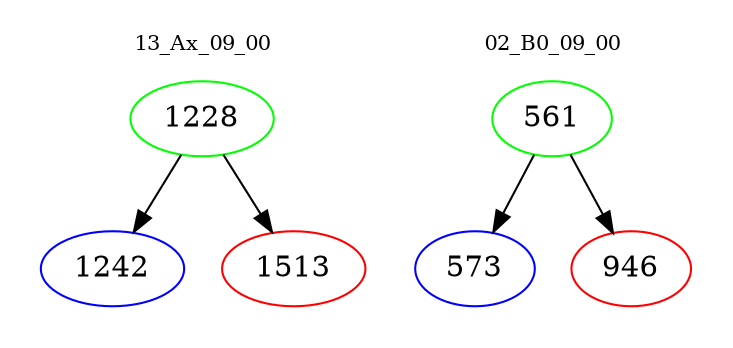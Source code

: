 digraph{
subgraph cluster_0 {
color = white
label = "13_Ax_09_00";
fontsize=10;
T0_1228 [label="1228", color="green"]
T0_1228 -> T0_1242 [color="black"]
T0_1242 [label="1242", color="blue"]
T0_1228 -> T0_1513 [color="black"]
T0_1513 [label="1513", color="red"]
}
subgraph cluster_1 {
color = white
label = "02_B0_09_00";
fontsize=10;
T1_561 [label="561", color="green"]
T1_561 -> T1_573 [color="black"]
T1_573 [label="573", color="blue"]
T1_561 -> T1_946 [color="black"]
T1_946 [label="946", color="red"]
}
}
